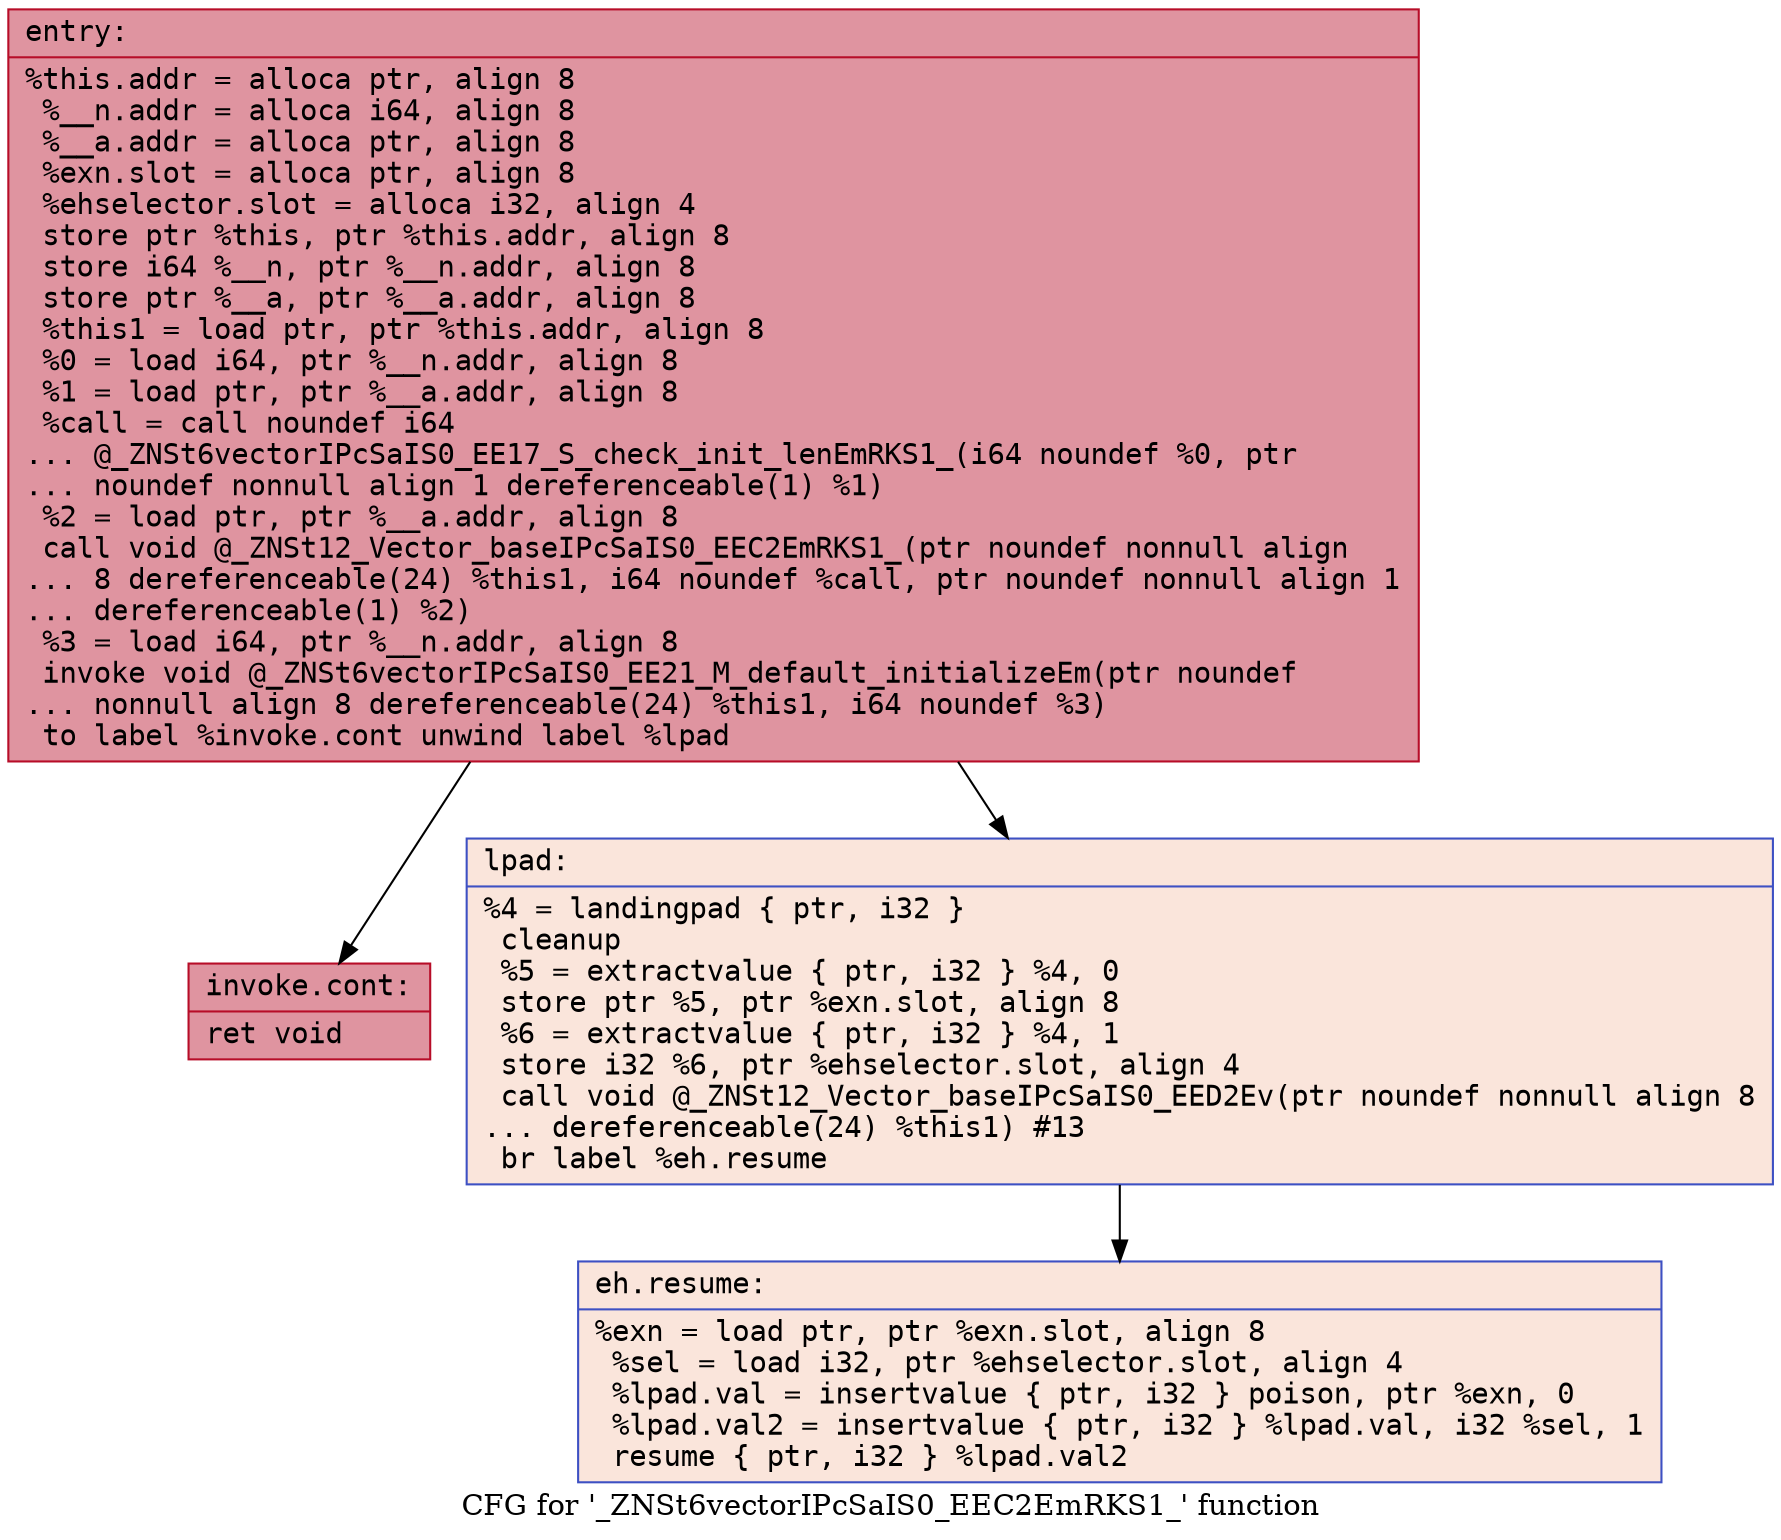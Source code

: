 digraph "CFG for '_ZNSt6vectorIPcSaIS0_EEC2EmRKS1_' function" {
	label="CFG for '_ZNSt6vectorIPcSaIS0_EEC2EmRKS1_' function";

	Node0x561f163708d0 [shape=record,color="#b70d28ff", style=filled, fillcolor="#b70d2870" fontname="Courier",label="{entry:\l|  %this.addr = alloca ptr, align 8\l  %__n.addr = alloca i64, align 8\l  %__a.addr = alloca ptr, align 8\l  %exn.slot = alloca ptr, align 8\l  %ehselector.slot = alloca i32, align 4\l  store ptr %this, ptr %this.addr, align 8\l  store i64 %__n, ptr %__n.addr, align 8\l  store ptr %__a, ptr %__a.addr, align 8\l  %this1 = load ptr, ptr %this.addr, align 8\l  %0 = load i64, ptr %__n.addr, align 8\l  %1 = load ptr, ptr %__a.addr, align 8\l  %call = call noundef i64\l... @_ZNSt6vectorIPcSaIS0_EE17_S_check_init_lenEmRKS1_(i64 noundef %0, ptr\l... noundef nonnull align 1 dereferenceable(1) %1)\l  %2 = load ptr, ptr %__a.addr, align 8\l  call void @_ZNSt12_Vector_baseIPcSaIS0_EEC2EmRKS1_(ptr noundef nonnull align\l... 8 dereferenceable(24) %this1, i64 noundef %call, ptr noundef nonnull align 1\l... dereferenceable(1) %2)\l  %3 = load i64, ptr %__n.addr, align 8\l  invoke void @_ZNSt6vectorIPcSaIS0_EE21_M_default_initializeEm(ptr noundef\l... nonnull align 8 dereferenceable(24) %this1, i64 noundef %3)\l          to label %invoke.cont unwind label %lpad\l}"];
	Node0x561f163708d0 -> Node0x561f163713a0[tooltip="entry -> invoke.cont\nProbability 100.00%" ];
	Node0x561f163708d0 -> Node0x561f163713f0[tooltip="entry -> lpad\nProbability 0.00%" ];
	Node0x561f163713a0 [shape=record,color="#b70d28ff", style=filled, fillcolor="#b70d2870" fontname="Courier",label="{invoke.cont:\l|  ret void\l}"];
	Node0x561f163713f0 [shape=record,color="#3d50c3ff", style=filled, fillcolor="#f4c5ad70" fontname="Courier",label="{lpad:\l|  %4 = landingpad \{ ptr, i32 \}\l          cleanup\l  %5 = extractvalue \{ ptr, i32 \} %4, 0\l  store ptr %5, ptr %exn.slot, align 8\l  %6 = extractvalue \{ ptr, i32 \} %4, 1\l  store i32 %6, ptr %ehselector.slot, align 4\l  call void @_ZNSt12_Vector_baseIPcSaIS0_EED2Ev(ptr noundef nonnull align 8\l... dereferenceable(24) %this1) #13\l  br label %eh.resume\l}"];
	Node0x561f163713f0 -> Node0x561f16371cb0[tooltip="lpad -> eh.resume\nProbability 100.00%" ];
	Node0x561f16371cb0 [shape=record,color="#3d50c3ff", style=filled, fillcolor="#f4c5ad70" fontname="Courier",label="{eh.resume:\l|  %exn = load ptr, ptr %exn.slot, align 8\l  %sel = load i32, ptr %ehselector.slot, align 4\l  %lpad.val = insertvalue \{ ptr, i32 \} poison, ptr %exn, 0\l  %lpad.val2 = insertvalue \{ ptr, i32 \} %lpad.val, i32 %sel, 1\l  resume \{ ptr, i32 \} %lpad.val2\l}"];
}
